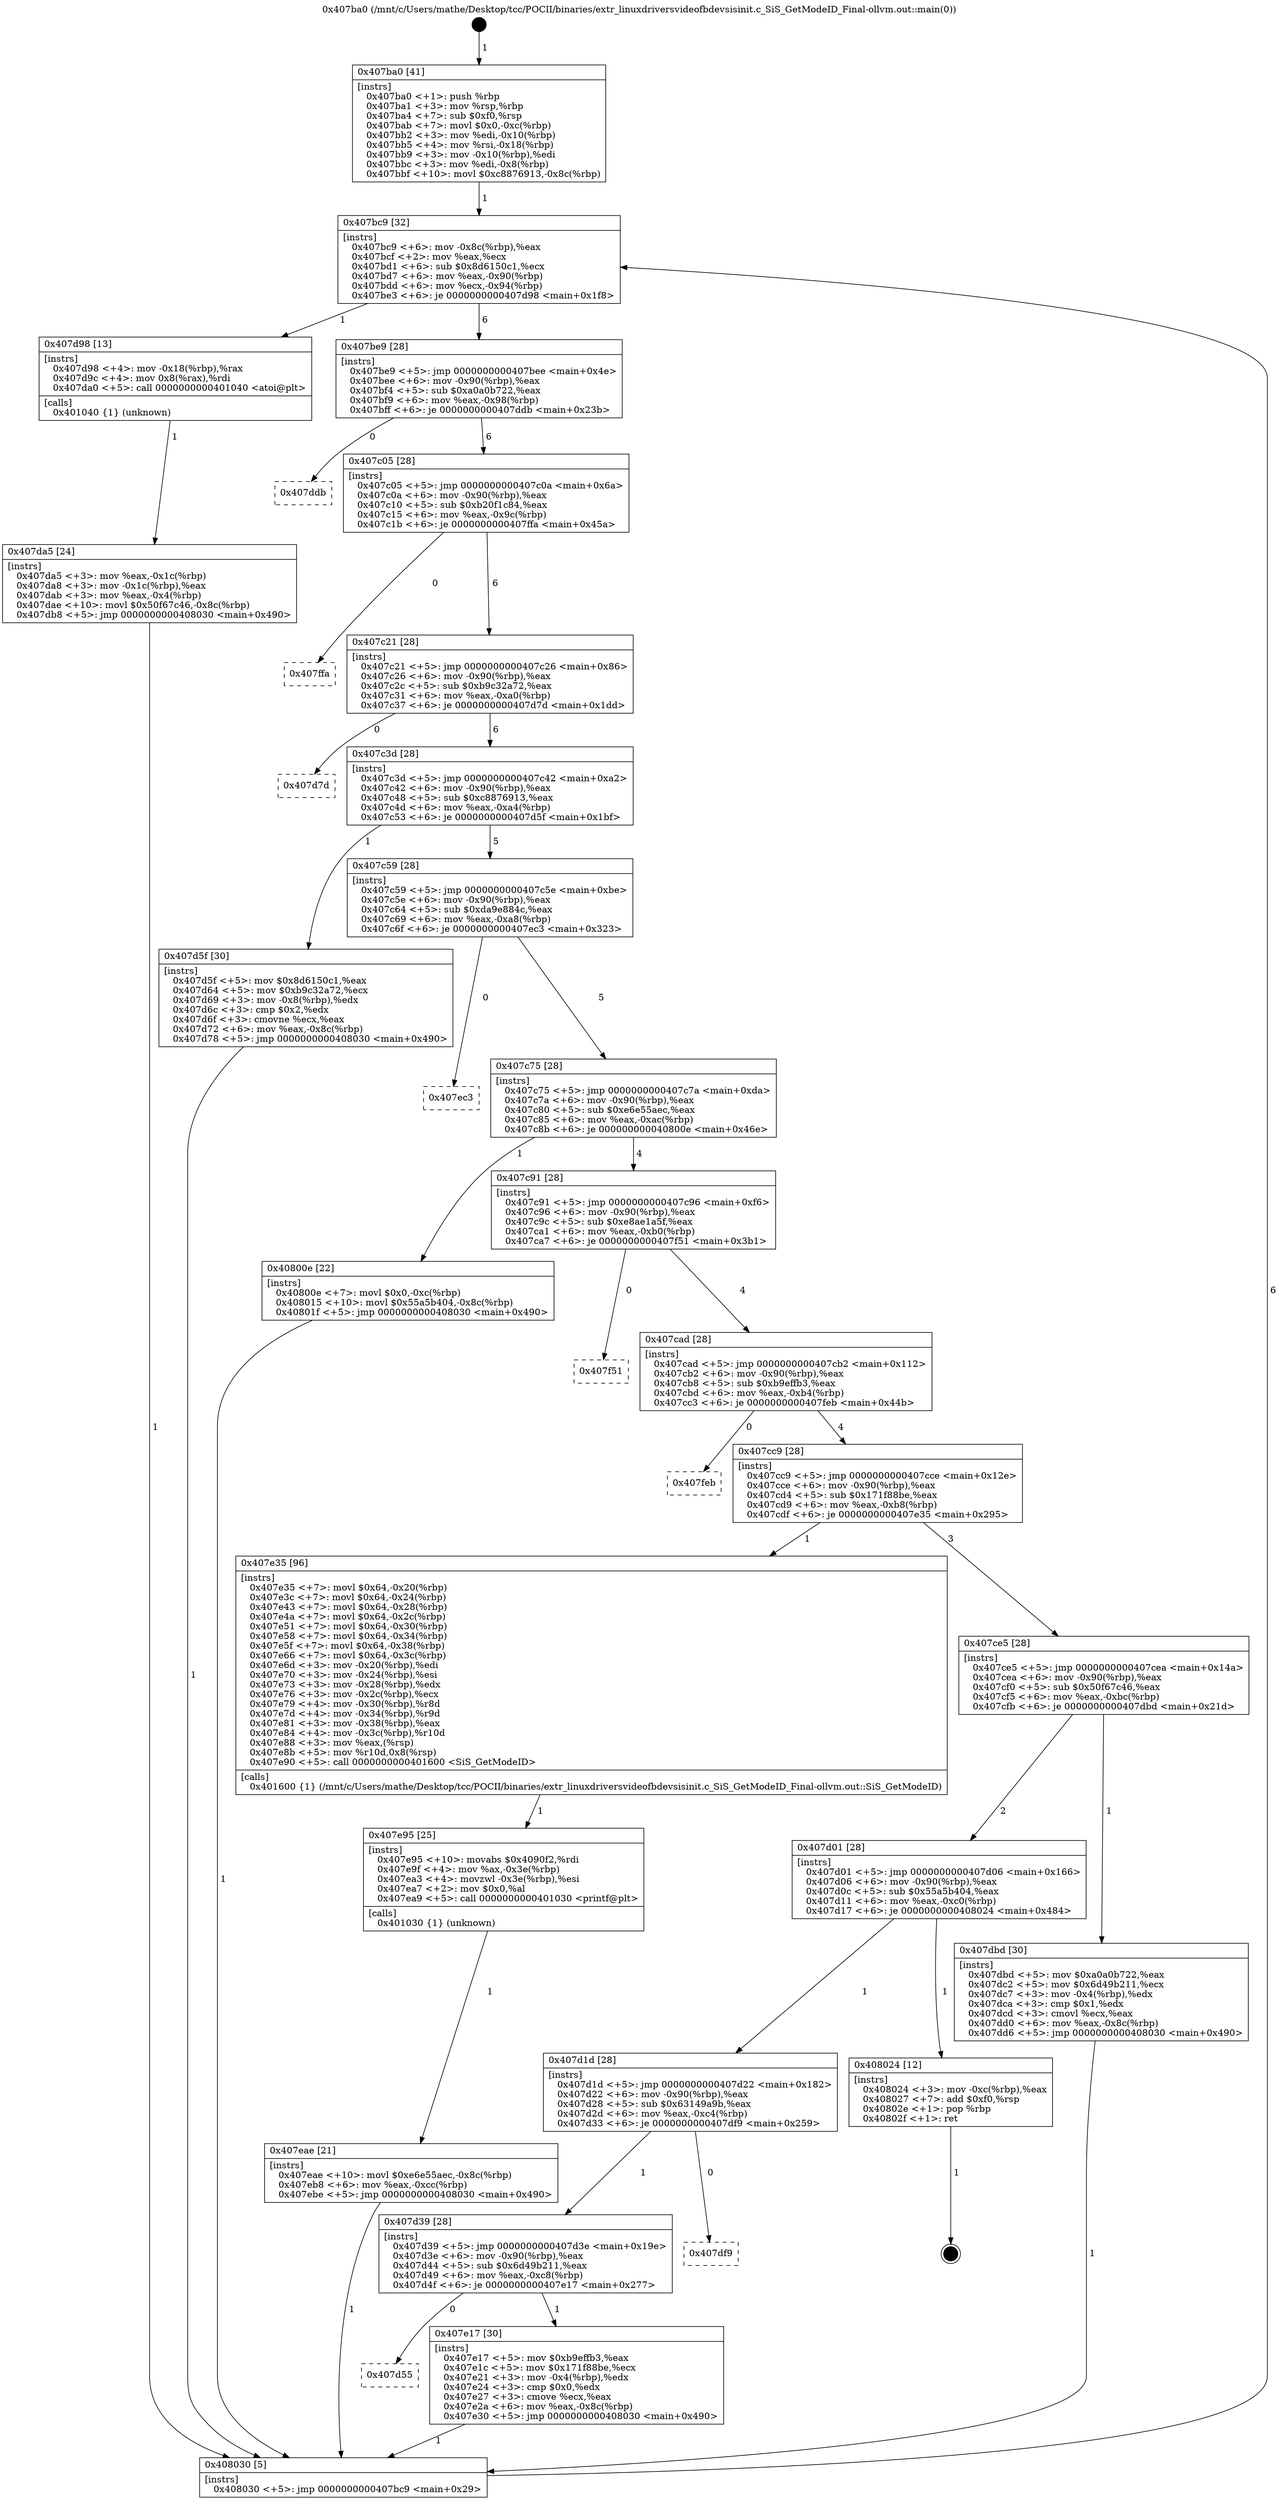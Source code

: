 digraph "0x407ba0" {
  label = "0x407ba0 (/mnt/c/Users/mathe/Desktop/tcc/POCII/binaries/extr_linuxdriversvideofbdevsisinit.c_SiS_GetModeID_Final-ollvm.out::main(0))"
  labelloc = "t"
  node[shape=record]

  Entry [label="",width=0.3,height=0.3,shape=circle,fillcolor=black,style=filled]
  "0x407bc9" [label="{
     0x407bc9 [32]\l
     | [instrs]\l
     &nbsp;&nbsp;0x407bc9 \<+6\>: mov -0x8c(%rbp),%eax\l
     &nbsp;&nbsp;0x407bcf \<+2\>: mov %eax,%ecx\l
     &nbsp;&nbsp;0x407bd1 \<+6\>: sub $0x8d6150c1,%ecx\l
     &nbsp;&nbsp;0x407bd7 \<+6\>: mov %eax,-0x90(%rbp)\l
     &nbsp;&nbsp;0x407bdd \<+6\>: mov %ecx,-0x94(%rbp)\l
     &nbsp;&nbsp;0x407be3 \<+6\>: je 0000000000407d98 \<main+0x1f8\>\l
  }"]
  "0x407d98" [label="{
     0x407d98 [13]\l
     | [instrs]\l
     &nbsp;&nbsp;0x407d98 \<+4\>: mov -0x18(%rbp),%rax\l
     &nbsp;&nbsp;0x407d9c \<+4\>: mov 0x8(%rax),%rdi\l
     &nbsp;&nbsp;0x407da0 \<+5\>: call 0000000000401040 \<atoi@plt\>\l
     | [calls]\l
     &nbsp;&nbsp;0x401040 \{1\} (unknown)\l
  }"]
  "0x407be9" [label="{
     0x407be9 [28]\l
     | [instrs]\l
     &nbsp;&nbsp;0x407be9 \<+5\>: jmp 0000000000407bee \<main+0x4e\>\l
     &nbsp;&nbsp;0x407bee \<+6\>: mov -0x90(%rbp),%eax\l
     &nbsp;&nbsp;0x407bf4 \<+5\>: sub $0xa0a0b722,%eax\l
     &nbsp;&nbsp;0x407bf9 \<+6\>: mov %eax,-0x98(%rbp)\l
     &nbsp;&nbsp;0x407bff \<+6\>: je 0000000000407ddb \<main+0x23b\>\l
  }"]
  Exit [label="",width=0.3,height=0.3,shape=circle,fillcolor=black,style=filled,peripheries=2]
  "0x407ddb" [label="{
     0x407ddb\l
  }", style=dashed]
  "0x407c05" [label="{
     0x407c05 [28]\l
     | [instrs]\l
     &nbsp;&nbsp;0x407c05 \<+5\>: jmp 0000000000407c0a \<main+0x6a\>\l
     &nbsp;&nbsp;0x407c0a \<+6\>: mov -0x90(%rbp),%eax\l
     &nbsp;&nbsp;0x407c10 \<+5\>: sub $0xb20f1c84,%eax\l
     &nbsp;&nbsp;0x407c15 \<+6\>: mov %eax,-0x9c(%rbp)\l
     &nbsp;&nbsp;0x407c1b \<+6\>: je 0000000000407ffa \<main+0x45a\>\l
  }"]
  "0x407eae" [label="{
     0x407eae [21]\l
     | [instrs]\l
     &nbsp;&nbsp;0x407eae \<+10\>: movl $0xe6e55aec,-0x8c(%rbp)\l
     &nbsp;&nbsp;0x407eb8 \<+6\>: mov %eax,-0xcc(%rbp)\l
     &nbsp;&nbsp;0x407ebe \<+5\>: jmp 0000000000408030 \<main+0x490\>\l
  }"]
  "0x407ffa" [label="{
     0x407ffa\l
  }", style=dashed]
  "0x407c21" [label="{
     0x407c21 [28]\l
     | [instrs]\l
     &nbsp;&nbsp;0x407c21 \<+5\>: jmp 0000000000407c26 \<main+0x86\>\l
     &nbsp;&nbsp;0x407c26 \<+6\>: mov -0x90(%rbp),%eax\l
     &nbsp;&nbsp;0x407c2c \<+5\>: sub $0xb9c32a72,%eax\l
     &nbsp;&nbsp;0x407c31 \<+6\>: mov %eax,-0xa0(%rbp)\l
     &nbsp;&nbsp;0x407c37 \<+6\>: je 0000000000407d7d \<main+0x1dd\>\l
  }"]
  "0x407e95" [label="{
     0x407e95 [25]\l
     | [instrs]\l
     &nbsp;&nbsp;0x407e95 \<+10\>: movabs $0x4090f2,%rdi\l
     &nbsp;&nbsp;0x407e9f \<+4\>: mov %ax,-0x3e(%rbp)\l
     &nbsp;&nbsp;0x407ea3 \<+4\>: movzwl -0x3e(%rbp),%esi\l
     &nbsp;&nbsp;0x407ea7 \<+2\>: mov $0x0,%al\l
     &nbsp;&nbsp;0x407ea9 \<+5\>: call 0000000000401030 \<printf@plt\>\l
     | [calls]\l
     &nbsp;&nbsp;0x401030 \{1\} (unknown)\l
  }"]
  "0x407d7d" [label="{
     0x407d7d\l
  }", style=dashed]
  "0x407c3d" [label="{
     0x407c3d [28]\l
     | [instrs]\l
     &nbsp;&nbsp;0x407c3d \<+5\>: jmp 0000000000407c42 \<main+0xa2\>\l
     &nbsp;&nbsp;0x407c42 \<+6\>: mov -0x90(%rbp),%eax\l
     &nbsp;&nbsp;0x407c48 \<+5\>: sub $0xc8876913,%eax\l
     &nbsp;&nbsp;0x407c4d \<+6\>: mov %eax,-0xa4(%rbp)\l
     &nbsp;&nbsp;0x407c53 \<+6\>: je 0000000000407d5f \<main+0x1bf\>\l
  }"]
  "0x407d55" [label="{
     0x407d55\l
  }", style=dashed]
  "0x407d5f" [label="{
     0x407d5f [30]\l
     | [instrs]\l
     &nbsp;&nbsp;0x407d5f \<+5\>: mov $0x8d6150c1,%eax\l
     &nbsp;&nbsp;0x407d64 \<+5\>: mov $0xb9c32a72,%ecx\l
     &nbsp;&nbsp;0x407d69 \<+3\>: mov -0x8(%rbp),%edx\l
     &nbsp;&nbsp;0x407d6c \<+3\>: cmp $0x2,%edx\l
     &nbsp;&nbsp;0x407d6f \<+3\>: cmovne %ecx,%eax\l
     &nbsp;&nbsp;0x407d72 \<+6\>: mov %eax,-0x8c(%rbp)\l
     &nbsp;&nbsp;0x407d78 \<+5\>: jmp 0000000000408030 \<main+0x490\>\l
  }"]
  "0x407c59" [label="{
     0x407c59 [28]\l
     | [instrs]\l
     &nbsp;&nbsp;0x407c59 \<+5\>: jmp 0000000000407c5e \<main+0xbe\>\l
     &nbsp;&nbsp;0x407c5e \<+6\>: mov -0x90(%rbp),%eax\l
     &nbsp;&nbsp;0x407c64 \<+5\>: sub $0xda9e884c,%eax\l
     &nbsp;&nbsp;0x407c69 \<+6\>: mov %eax,-0xa8(%rbp)\l
     &nbsp;&nbsp;0x407c6f \<+6\>: je 0000000000407ec3 \<main+0x323\>\l
  }"]
  "0x408030" [label="{
     0x408030 [5]\l
     | [instrs]\l
     &nbsp;&nbsp;0x408030 \<+5\>: jmp 0000000000407bc9 \<main+0x29\>\l
  }"]
  "0x407ba0" [label="{
     0x407ba0 [41]\l
     | [instrs]\l
     &nbsp;&nbsp;0x407ba0 \<+1\>: push %rbp\l
     &nbsp;&nbsp;0x407ba1 \<+3\>: mov %rsp,%rbp\l
     &nbsp;&nbsp;0x407ba4 \<+7\>: sub $0xf0,%rsp\l
     &nbsp;&nbsp;0x407bab \<+7\>: movl $0x0,-0xc(%rbp)\l
     &nbsp;&nbsp;0x407bb2 \<+3\>: mov %edi,-0x10(%rbp)\l
     &nbsp;&nbsp;0x407bb5 \<+4\>: mov %rsi,-0x18(%rbp)\l
     &nbsp;&nbsp;0x407bb9 \<+3\>: mov -0x10(%rbp),%edi\l
     &nbsp;&nbsp;0x407bbc \<+3\>: mov %edi,-0x8(%rbp)\l
     &nbsp;&nbsp;0x407bbf \<+10\>: movl $0xc8876913,-0x8c(%rbp)\l
  }"]
  "0x407da5" [label="{
     0x407da5 [24]\l
     | [instrs]\l
     &nbsp;&nbsp;0x407da5 \<+3\>: mov %eax,-0x1c(%rbp)\l
     &nbsp;&nbsp;0x407da8 \<+3\>: mov -0x1c(%rbp),%eax\l
     &nbsp;&nbsp;0x407dab \<+3\>: mov %eax,-0x4(%rbp)\l
     &nbsp;&nbsp;0x407dae \<+10\>: movl $0x50f67c46,-0x8c(%rbp)\l
     &nbsp;&nbsp;0x407db8 \<+5\>: jmp 0000000000408030 \<main+0x490\>\l
  }"]
  "0x407e17" [label="{
     0x407e17 [30]\l
     | [instrs]\l
     &nbsp;&nbsp;0x407e17 \<+5\>: mov $0xb9effb3,%eax\l
     &nbsp;&nbsp;0x407e1c \<+5\>: mov $0x171f88be,%ecx\l
     &nbsp;&nbsp;0x407e21 \<+3\>: mov -0x4(%rbp),%edx\l
     &nbsp;&nbsp;0x407e24 \<+3\>: cmp $0x0,%edx\l
     &nbsp;&nbsp;0x407e27 \<+3\>: cmove %ecx,%eax\l
     &nbsp;&nbsp;0x407e2a \<+6\>: mov %eax,-0x8c(%rbp)\l
     &nbsp;&nbsp;0x407e30 \<+5\>: jmp 0000000000408030 \<main+0x490\>\l
  }"]
  "0x407ec3" [label="{
     0x407ec3\l
  }", style=dashed]
  "0x407c75" [label="{
     0x407c75 [28]\l
     | [instrs]\l
     &nbsp;&nbsp;0x407c75 \<+5\>: jmp 0000000000407c7a \<main+0xda\>\l
     &nbsp;&nbsp;0x407c7a \<+6\>: mov -0x90(%rbp),%eax\l
     &nbsp;&nbsp;0x407c80 \<+5\>: sub $0xe6e55aec,%eax\l
     &nbsp;&nbsp;0x407c85 \<+6\>: mov %eax,-0xac(%rbp)\l
     &nbsp;&nbsp;0x407c8b \<+6\>: je 000000000040800e \<main+0x46e\>\l
  }"]
  "0x407d39" [label="{
     0x407d39 [28]\l
     | [instrs]\l
     &nbsp;&nbsp;0x407d39 \<+5\>: jmp 0000000000407d3e \<main+0x19e\>\l
     &nbsp;&nbsp;0x407d3e \<+6\>: mov -0x90(%rbp),%eax\l
     &nbsp;&nbsp;0x407d44 \<+5\>: sub $0x6d49b211,%eax\l
     &nbsp;&nbsp;0x407d49 \<+6\>: mov %eax,-0xc8(%rbp)\l
     &nbsp;&nbsp;0x407d4f \<+6\>: je 0000000000407e17 \<main+0x277\>\l
  }"]
  "0x40800e" [label="{
     0x40800e [22]\l
     | [instrs]\l
     &nbsp;&nbsp;0x40800e \<+7\>: movl $0x0,-0xc(%rbp)\l
     &nbsp;&nbsp;0x408015 \<+10\>: movl $0x55a5b404,-0x8c(%rbp)\l
     &nbsp;&nbsp;0x40801f \<+5\>: jmp 0000000000408030 \<main+0x490\>\l
  }"]
  "0x407c91" [label="{
     0x407c91 [28]\l
     | [instrs]\l
     &nbsp;&nbsp;0x407c91 \<+5\>: jmp 0000000000407c96 \<main+0xf6\>\l
     &nbsp;&nbsp;0x407c96 \<+6\>: mov -0x90(%rbp),%eax\l
     &nbsp;&nbsp;0x407c9c \<+5\>: sub $0xe8ae1a5f,%eax\l
     &nbsp;&nbsp;0x407ca1 \<+6\>: mov %eax,-0xb0(%rbp)\l
     &nbsp;&nbsp;0x407ca7 \<+6\>: je 0000000000407f51 \<main+0x3b1\>\l
  }"]
  "0x407df9" [label="{
     0x407df9\l
  }", style=dashed]
  "0x407f51" [label="{
     0x407f51\l
  }", style=dashed]
  "0x407cad" [label="{
     0x407cad [28]\l
     | [instrs]\l
     &nbsp;&nbsp;0x407cad \<+5\>: jmp 0000000000407cb2 \<main+0x112\>\l
     &nbsp;&nbsp;0x407cb2 \<+6\>: mov -0x90(%rbp),%eax\l
     &nbsp;&nbsp;0x407cb8 \<+5\>: sub $0xb9effb3,%eax\l
     &nbsp;&nbsp;0x407cbd \<+6\>: mov %eax,-0xb4(%rbp)\l
     &nbsp;&nbsp;0x407cc3 \<+6\>: je 0000000000407feb \<main+0x44b\>\l
  }"]
  "0x407d1d" [label="{
     0x407d1d [28]\l
     | [instrs]\l
     &nbsp;&nbsp;0x407d1d \<+5\>: jmp 0000000000407d22 \<main+0x182\>\l
     &nbsp;&nbsp;0x407d22 \<+6\>: mov -0x90(%rbp),%eax\l
     &nbsp;&nbsp;0x407d28 \<+5\>: sub $0x63149a9b,%eax\l
     &nbsp;&nbsp;0x407d2d \<+6\>: mov %eax,-0xc4(%rbp)\l
     &nbsp;&nbsp;0x407d33 \<+6\>: je 0000000000407df9 \<main+0x259\>\l
  }"]
  "0x407feb" [label="{
     0x407feb\l
  }", style=dashed]
  "0x407cc9" [label="{
     0x407cc9 [28]\l
     | [instrs]\l
     &nbsp;&nbsp;0x407cc9 \<+5\>: jmp 0000000000407cce \<main+0x12e\>\l
     &nbsp;&nbsp;0x407cce \<+6\>: mov -0x90(%rbp),%eax\l
     &nbsp;&nbsp;0x407cd4 \<+5\>: sub $0x171f88be,%eax\l
     &nbsp;&nbsp;0x407cd9 \<+6\>: mov %eax,-0xb8(%rbp)\l
     &nbsp;&nbsp;0x407cdf \<+6\>: je 0000000000407e35 \<main+0x295\>\l
  }"]
  "0x408024" [label="{
     0x408024 [12]\l
     | [instrs]\l
     &nbsp;&nbsp;0x408024 \<+3\>: mov -0xc(%rbp),%eax\l
     &nbsp;&nbsp;0x408027 \<+7\>: add $0xf0,%rsp\l
     &nbsp;&nbsp;0x40802e \<+1\>: pop %rbp\l
     &nbsp;&nbsp;0x40802f \<+1\>: ret\l
  }"]
  "0x407e35" [label="{
     0x407e35 [96]\l
     | [instrs]\l
     &nbsp;&nbsp;0x407e35 \<+7\>: movl $0x64,-0x20(%rbp)\l
     &nbsp;&nbsp;0x407e3c \<+7\>: movl $0x64,-0x24(%rbp)\l
     &nbsp;&nbsp;0x407e43 \<+7\>: movl $0x64,-0x28(%rbp)\l
     &nbsp;&nbsp;0x407e4a \<+7\>: movl $0x64,-0x2c(%rbp)\l
     &nbsp;&nbsp;0x407e51 \<+7\>: movl $0x64,-0x30(%rbp)\l
     &nbsp;&nbsp;0x407e58 \<+7\>: movl $0x64,-0x34(%rbp)\l
     &nbsp;&nbsp;0x407e5f \<+7\>: movl $0x64,-0x38(%rbp)\l
     &nbsp;&nbsp;0x407e66 \<+7\>: movl $0x64,-0x3c(%rbp)\l
     &nbsp;&nbsp;0x407e6d \<+3\>: mov -0x20(%rbp),%edi\l
     &nbsp;&nbsp;0x407e70 \<+3\>: mov -0x24(%rbp),%esi\l
     &nbsp;&nbsp;0x407e73 \<+3\>: mov -0x28(%rbp),%edx\l
     &nbsp;&nbsp;0x407e76 \<+3\>: mov -0x2c(%rbp),%ecx\l
     &nbsp;&nbsp;0x407e79 \<+4\>: mov -0x30(%rbp),%r8d\l
     &nbsp;&nbsp;0x407e7d \<+4\>: mov -0x34(%rbp),%r9d\l
     &nbsp;&nbsp;0x407e81 \<+3\>: mov -0x38(%rbp),%eax\l
     &nbsp;&nbsp;0x407e84 \<+4\>: mov -0x3c(%rbp),%r10d\l
     &nbsp;&nbsp;0x407e88 \<+3\>: mov %eax,(%rsp)\l
     &nbsp;&nbsp;0x407e8b \<+5\>: mov %r10d,0x8(%rsp)\l
     &nbsp;&nbsp;0x407e90 \<+5\>: call 0000000000401600 \<SiS_GetModeID\>\l
     | [calls]\l
     &nbsp;&nbsp;0x401600 \{1\} (/mnt/c/Users/mathe/Desktop/tcc/POCII/binaries/extr_linuxdriversvideofbdevsisinit.c_SiS_GetModeID_Final-ollvm.out::SiS_GetModeID)\l
  }"]
  "0x407ce5" [label="{
     0x407ce5 [28]\l
     | [instrs]\l
     &nbsp;&nbsp;0x407ce5 \<+5\>: jmp 0000000000407cea \<main+0x14a\>\l
     &nbsp;&nbsp;0x407cea \<+6\>: mov -0x90(%rbp),%eax\l
     &nbsp;&nbsp;0x407cf0 \<+5\>: sub $0x50f67c46,%eax\l
     &nbsp;&nbsp;0x407cf5 \<+6\>: mov %eax,-0xbc(%rbp)\l
     &nbsp;&nbsp;0x407cfb \<+6\>: je 0000000000407dbd \<main+0x21d\>\l
  }"]
  "0x407d01" [label="{
     0x407d01 [28]\l
     | [instrs]\l
     &nbsp;&nbsp;0x407d01 \<+5\>: jmp 0000000000407d06 \<main+0x166\>\l
     &nbsp;&nbsp;0x407d06 \<+6\>: mov -0x90(%rbp),%eax\l
     &nbsp;&nbsp;0x407d0c \<+5\>: sub $0x55a5b404,%eax\l
     &nbsp;&nbsp;0x407d11 \<+6\>: mov %eax,-0xc0(%rbp)\l
     &nbsp;&nbsp;0x407d17 \<+6\>: je 0000000000408024 \<main+0x484\>\l
  }"]
  "0x407dbd" [label="{
     0x407dbd [30]\l
     | [instrs]\l
     &nbsp;&nbsp;0x407dbd \<+5\>: mov $0xa0a0b722,%eax\l
     &nbsp;&nbsp;0x407dc2 \<+5\>: mov $0x6d49b211,%ecx\l
     &nbsp;&nbsp;0x407dc7 \<+3\>: mov -0x4(%rbp),%edx\l
     &nbsp;&nbsp;0x407dca \<+3\>: cmp $0x1,%edx\l
     &nbsp;&nbsp;0x407dcd \<+3\>: cmovl %ecx,%eax\l
     &nbsp;&nbsp;0x407dd0 \<+6\>: mov %eax,-0x8c(%rbp)\l
     &nbsp;&nbsp;0x407dd6 \<+5\>: jmp 0000000000408030 \<main+0x490\>\l
  }"]
  Entry -> "0x407ba0" [label=" 1"]
  "0x407bc9" -> "0x407d98" [label=" 1"]
  "0x407bc9" -> "0x407be9" [label=" 6"]
  "0x408024" -> Exit [label=" 1"]
  "0x407be9" -> "0x407ddb" [label=" 0"]
  "0x407be9" -> "0x407c05" [label=" 6"]
  "0x40800e" -> "0x408030" [label=" 1"]
  "0x407c05" -> "0x407ffa" [label=" 0"]
  "0x407c05" -> "0x407c21" [label=" 6"]
  "0x407eae" -> "0x408030" [label=" 1"]
  "0x407c21" -> "0x407d7d" [label=" 0"]
  "0x407c21" -> "0x407c3d" [label=" 6"]
  "0x407e95" -> "0x407eae" [label=" 1"]
  "0x407c3d" -> "0x407d5f" [label=" 1"]
  "0x407c3d" -> "0x407c59" [label=" 5"]
  "0x407d5f" -> "0x408030" [label=" 1"]
  "0x407ba0" -> "0x407bc9" [label=" 1"]
  "0x408030" -> "0x407bc9" [label=" 6"]
  "0x407d98" -> "0x407da5" [label=" 1"]
  "0x407da5" -> "0x408030" [label=" 1"]
  "0x407e35" -> "0x407e95" [label=" 1"]
  "0x407c59" -> "0x407ec3" [label=" 0"]
  "0x407c59" -> "0x407c75" [label=" 5"]
  "0x407e17" -> "0x408030" [label=" 1"]
  "0x407c75" -> "0x40800e" [label=" 1"]
  "0x407c75" -> "0x407c91" [label=" 4"]
  "0x407d39" -> "0x407e17" [label=" 1"]
  "0x407c91" -> "0x407f51" [label=" 0"]
  "0x407c91" -> "0x407cad" [label=" 4"]
  "0x407d39" -> "0x407d55" [label=" 0"]
  "0x407cad" -> "0x407feb" [label=" 0"]
  "0x407cad" -> "0x407cc9" [label=" 4"]
  "0x407d1d" -> "0x407df9" [label=" 0"]
  "0x407cc9" -> "0x407e35" [label=" 1"]
  "0x407cc9" -> "0x407ce5" [label=" 3"]
  "0x407d1d" -> "0x407d39" [label=" 1"]
  "0x407ce5" -> "0x407dbd" [label=" 1"]
  "0x407ce5" -> "0x407d01" [label=" 2"]
  "0x407dbd" -> "0x408030" [label=" 1"]
  "0x407d01" -> "0x407d1d" [label=" 1"]
  "0x407d01" -> "0x408024" [label=" 1"]
}
